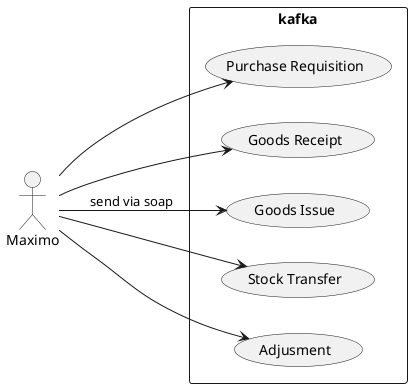@startuml
left to right direction
skinparam PackageStyle rectangle
actor Maximo
rectangle kafka{
    Maximo --> (Purchase Requisition) 
    Maximo --> (Goods Receipt) 
    Maximo --> (Goods Issue) : send via soap
    Maximo --> (Stock Transfer) 
    Maximo --> (Adjusment) 
} 
@enduml